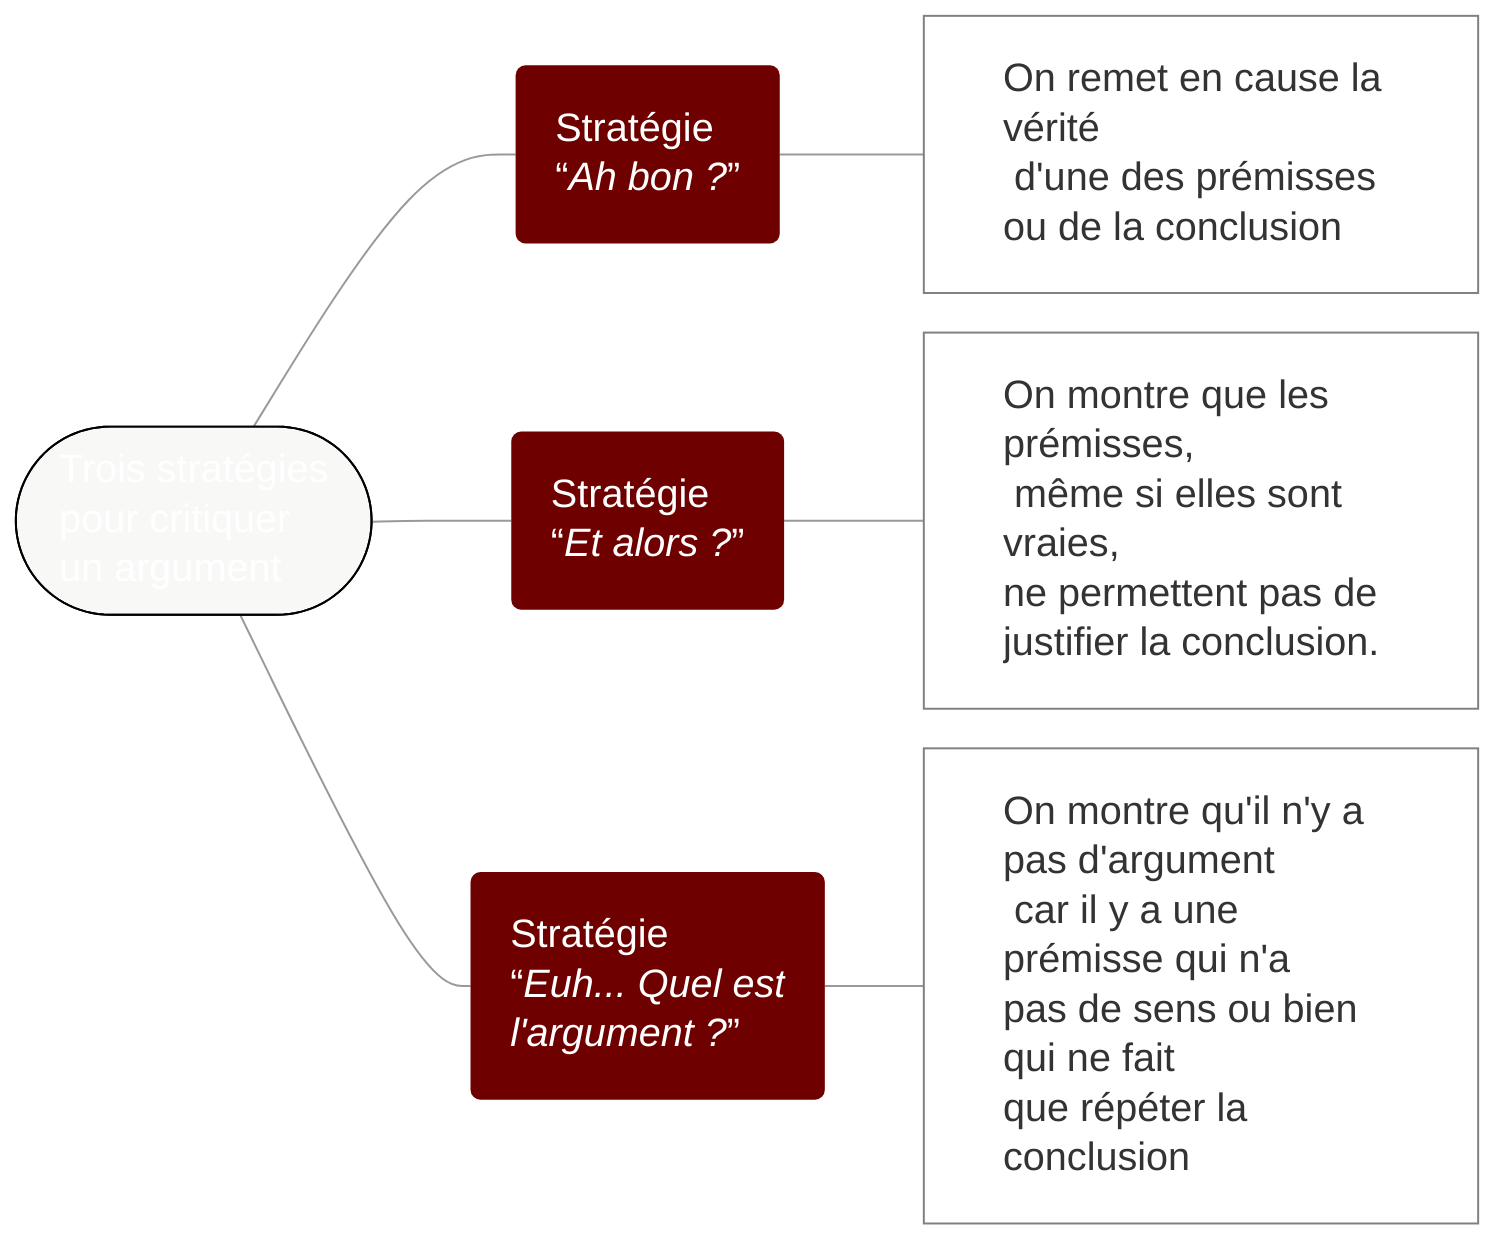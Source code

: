 %%{init{"theme":"base","themeCSS":"* {line-height:1.25em!important; font-size:20px; text-align:left!important;} g[id*=\"A\"] span {font-size:1.01em; color:white; display:block; text-align:center!important} g[id*=\"A\"] rect {fill:black}  g[id*=\"V\"] * {} g[id*=\"B\"] span {font-size:0.9em; color:white; display:block; text-align:center!important} g[id*=\"B\"] rect {fill:#6f0000; stroke:transparent} g[id*=\"C\"] rect {fill:white; stroke:grey} g[id*=\"C\"] span {font-size:0.75em; display:block; text-align:center!important} g[id*=\"D\"] span, g[id*=\"E\"] span {font-size:0.7em; display:block;} g[id*=\"D\"] rect, g[id*=\"E\"] rect {stroke:transparent!important}.edge-thickness-normal{stroke-width:1px; stroke:#999;} .edge-thickness-thick{stroke-width:1px!important;} .edge-pattern-dotted{stroke:transparent} i {font-size:1em}","themeVariables":{"secondaryColor":"white","primaryColor":"hsl(60,9%,97%)","primaryBorderColor":"black"},"flowchart":{"htmlLabels":true,"padding":20,"rankSpacing":50,"nodeSpacing":20}} }%%
flowchart LR
A1(["Trois stratégies <br>pour critiquer<br>un argument"])

B1("Stratégie<br>“<i>Ah bon ?</i>”")
B2("Stratégie<br>“<i>Et alors ?</i>”")
B3("Stratégie<br>“<i>Euh... Quel est<br>l'argument ?</i>”")

C1["On remet en cause la vérité<br> d'une des prémisses <br>ou de la conclusion"]
C2["On montre que les prémisses,<br> même si elles sont vraies, <br>ne permettent pas de <br>justifier la conclusion."]
C3["On montre qu'il n'y a pas d'argument<br> car il y a une prémisse qui n'a <br>pas de sens ou bien qui ne fait <br>que répéter la conclusion"]

A1 === B1 & B2 & B3

B1 --- C1
B2 --- C2
B3 --- C3